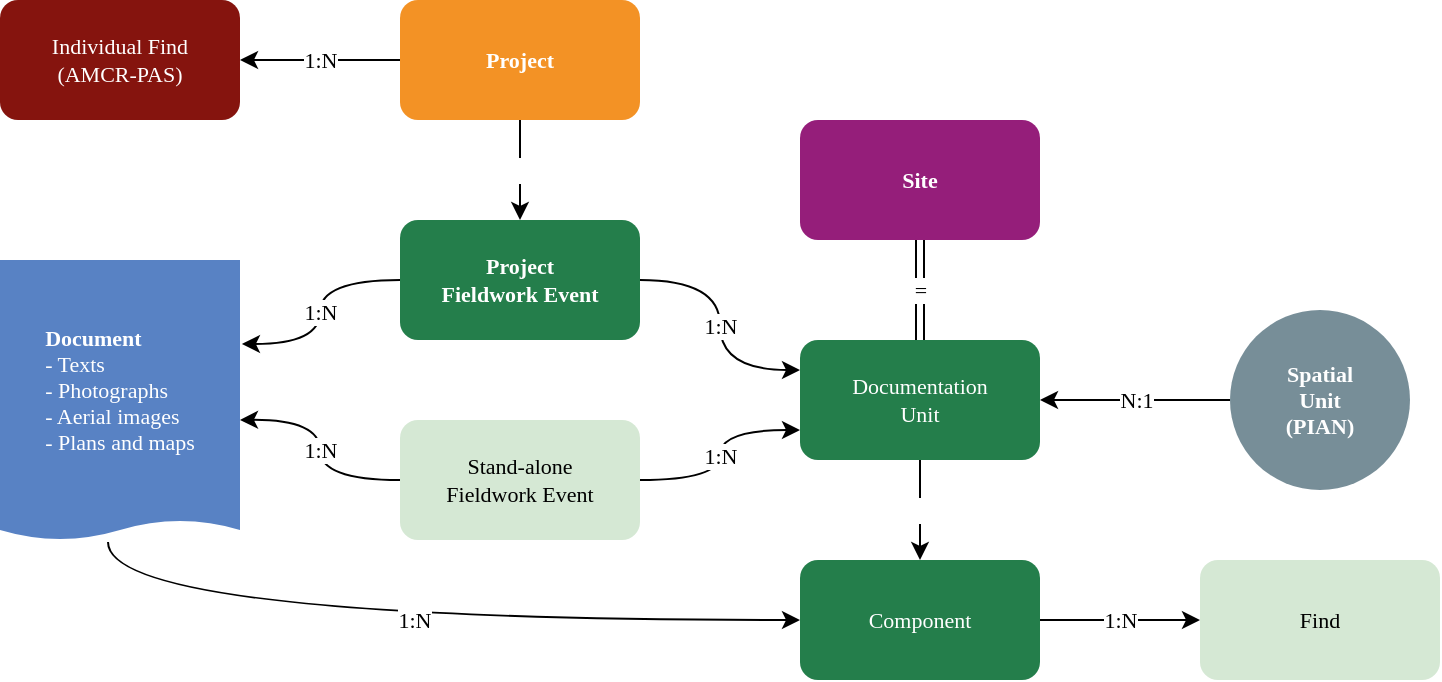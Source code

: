 <mxfile version="20.8.10" type="device"><diagram id="t6vrWUI78h-TwgUPBxFU" name="Page-1"><mxGraphModel dx="1434" dy="792" grid="1" gridSize="10" guides="1" tooltips="1" connect="1" arrows="1" fold="1" page="1" pageScale="1" pageWidth="1169" pageHeight="827" math="0" shadow="0"><root><mxCell id="0"/><mxCell id="1" parent="0"/><mxCell id="LLLoODNHiZqRox_9jjp0-50" value="1:N" style="edgeStyle=orthogonalEdgeStyle;curved=1;rounded=0;orthogonalLoop=1;jettySize=auto;html=1;fontFamily=Tahoma;fontSize=11;elbow=vertical;entryX=0;entryY=0.5;entryDx=0;entryDy=0;exitX=0.45;exitY=1.007;exitDx=0;exitDy=0;exitPerimeter=0;fontColor=#000000;" parent="1" source="LLLoODNHiZqRox_9jjp0-7" target="LLLoODNHiZqRox_9jjp0-22" edge="1"><mxGeometry relative="1" as="geometry"/></mxCell><mxCell id="LLLoODNHiZqRox_9jjp0-7" value="&lt;div style=&quot;font-size: 11px;&quot; align=&quot;left&quot;&gt;&lt;b style=&quot;font-size: 11px;&quot;&gt;Document&lt;/b&gt;&lt;br style=&quot;font-size: 11px;&quot;&gt;&lt;/div&gt;&lt;div style=&quot;font-size: 11px;&quot; align=&quot;left&quot;&gt;&lt;span style=&quot;font-weight: normal; font-size: 11px;&quot;&gt;- Texts&lt;br style=&quot;font-size: 11px;&quot;&gt;- Photographs&lt;br style=&quot;font-size: 11px;&quot;&gt;- Aerial images&lt;br style=&quot;font-size: 11px;&quot;&gt;- Plans and maps&lt;/span&gt;&lt;br style=&quot;font-size: 11px;&quot;&gt;&lt;/div&gt;" style="shape=document;whiteSpace=wrap;html=1;boundedLbl=1;fontStyle=1;fillColor=#5882C4;strokeColor=none;size=0.071;fontFamily=Tahoma;fontSize=11;fontColor=#FFFFFF;" parent="1" vertex="1"><mxGeometry x="40" y="190" width="120" height="140" as="geometry"/></mxCell><mxCell id="LLLoODNHiZqRox_9jjp0-12" value="1:N" style="edgeStyle=orthogonalEdgeStyle;curved=1;rounded=0;orthogonalLoop=1;jettySize=auto;html=1;exitX=0;exitY=0.5;exitDx=0;exitDy=0;entryX=1;entryY=0.571;entryDx=0;entryDy=0;entryPerimeter=0;fontFamily=Tahoma;fontSize=11;fontColor=#000000;" parent="1" source="LLLoODNHiZqRox_9jjp0-8" target="LLLoODNHiZqRox_9jjp0-7" edge="1"><mxGeometry relative="1" as="geometry"><mxPoint x="210" y="280" as="targetPoint"/></mxGeometry></mxCell><mxCell id="LLLoODNHiZqRox_9jjp0-14" value="&lt;div style=&quot;font-size: 11px;&quot;&gt;1:N&lt;/div&gt;" style="rounded=0;orthogonalLoop=1;jettySize=auto;html=1;entryX=0;entryY=0.75;entryDx=0;entryDy=0;elbow=vertical;exitX=1;exitY=0.5;exitDx=0;exitDy=0;edgeStyle=orthogonalEdgeStyle;curved=1;fontFamily=Tahoma;fontSize=11;fontColor=#000000;" parent="1" source="LLLoODNHiZqRox_9jjp0-8" target="LLLoODNHiZqRox_9jjp0-13" edge="1"><mxGeometry relative="1" as="geometry"/></mxCell><mxCell id="LLLoODNHiZqRox_9jjp0-8" value="Stand-alone&lt;br style=&quot;font-size: 11px;&quot;&gt;Fieldwork Event" style="rounded=1;whiteSpace=wrap;html=1;fontStyle=0;fillColor=#d5e8d4;strokeColor=none;fontFamily=Tahoma;fontSize=11;" parent="1" vertex="1"><mxGeometry x="240" y="270" width="120" height="60" as="geometry"/></mxCell><mxCell id="LLLoODNHiZqRox_9jjp0-21" value="N:1" style="edgeStyle=orthogonalEdgeStyle;curved=1;rounded=0;orthogonalLoop=1;jettySize=auto;html=1;entryX=1;entryY=0.5;entryDx=0;entryDy=0;exitX=0;exitY=0.5;exitDx=0;exitDy=0;fontFamily=Tahoma;fontSize=11;fontColor=#000000;" parent="1" source="LLLoODNHiZqRox_9jjp0-20" target="LLLoODNHiZqRox_9jjp0-13" edge="1"><mxGeometry relative="1" as="geometry"><mxPoint x="580" y="310" as="sourcePoint"/></mxGeometry></mxCell><mxCell id="LLLoODNHiZqRox_9jjp0-23" value="&lt;div style=&quot;font-size: 11px;&quot;&gt;1:N&lt;/div&gt;" style="edgeStyle=orthogonalEdgeStyle;curved=1;rounded=0;orthogonalLoop=1;jettySize=auto;html=1;fontFamily=Tahoma;fontSize=11;exitX=0.5;exitY=1;exitDx=0;exitDy=0;fontColor=#FFFFFF;" parent="1" source="LLLoODNHiZqRox_9jjp0-13" target="LLLoODNHiZqRox_9jjp0-22" edge="1"><mxGeometry relative="1" as="geometry"/></mxCell><mxCell id="LLLoODNHiZqRox_9jjp0-13" value="Documentation&lt;br style=&quot;font-size: 11px;&quot;&gt;&lt;div style=&quot;font-size: 11px;&quot;&gt;Unit&lt;/div&gt;" style="whiteSpace=wrap;html=1;fillColor=#247E4B;strokeColor=none;rounded=1;fontStyle=0;fontFamily=Tahoma;fontSize=11;fontColor=#FFFFFF;" parent="1" vertex="1"><mxGeometry x="440" y="230" width="120" height="60" as="geometry"/></mxCell><mxCell id="LLLoODNHiZqRox_9jjp0-20" value="Spatial&lt;br style=&quot;font-size: 11px;&quot;&gt;Unit&lt;br style=&quot;font-size: 11px;&quot;&gt;(PIAN)" style="ellipse;whiteSpace=wrap;html=1;fillColor=#778E98;strokeColor=none;rounded=0;fontStyle=1;fontFamily=Tahoma;fontSize=11;fontColor=#FFFFFF;" parent="1" vertex="1"><mxGeometry x="655" y="215" width="90" height="90" as="geometry"/></mxCell><mxCell id="LLLoODNHiZqRox_9jjp0-25" value="1:N" style="edgeStyle=orthogonalEdgeStyle;curved=1;rounded=0;orthogonalLoop=1;jettySize=auto;html=1;fontFamily=Tahoma;fontSize=11;fontColor=#000000;" parent="1" source="LLLoODNHiZqRox_9jjp0-22" target="LLLoODNHiZqRox_9jjp0-24" edge="1"><mxGeometry relative="1" as="geometry"/></mxCell><mxCell id="LLLoODNHiZqRox_9jjp0-22" value="Component" style="whiteSpace=wrap;html=1;fillColor=#247E4B;strokeColor=none;rounded=1;fontStyle=0;fontFamily=Tahoma;fontSize=11;fontColor=#FFFFFF;" parent="1" vertex="1"><mxGeometry x="440" y="340" width="120" height="60" as="geometry"/></mxCell><mxCell id="LLLoODNHiZqRox_9jjp0-24" value="Find" style="whiteSpace=wrap;html=1;fillColor=#d5e8d4;strokeColor=none;rounded=1;fontStyle=0;fontFamily=Tahoma;fontSize=11;" parent="1" vertex="1"><mxGeometry x="640" y="340" width="120" height="60" as="geometry"/></mxCell><mxCell id="LLLoODNHiZqRox_9jjp0-42" value="=" style="edgeStyle=orthogonalEdgeStyle;curved=1;rounded=0;orthogonalLoop=1;jettySize=auto;html=1;exitX=0.5;exitY=1;exitDx=0;exitDy=0;entryX=0.5;entryY=0;entryDx=0;entryDy=0;elbow=vertical;shape=link;fontFamily=Tahoma;fontSize=11;fontColor=#000000;" parent="1" source="LLLoODNHiZqRox_9jjp0-26" target="LLLoODNHiZqRox_9jjp0-13" edge="1"><mxGeometry relative="1" as="geometry"/></mxCell><mxCell id="LLLoODNHiZqRox_9jjp0-26" value="Site" style="rounded=1;whiteSpace=wrap;html=1;fontStyle=1;fillColor=#951E7A;strokeColor=none;fontFamily=Tahoma;fontSize=11;fontColor=#FFFFFF;" parent="1" vertex="1"><mxGeometry x="440" y="120" width="120" height="60" as="geometry"/></mxCell><mxCell id="LLLoODNHiZqRox_9jjp0-41" value="1:N" style="rounded=0;orthogonalLoop=1;jettySize=auto;html=1;exitX=1;exitY=0.5;exitDx=0;exitDy=0;entryX=0;entryY=0.25;entryDx=0;entryDy=0;edgeStyle=orthogonalEdgeStyle;elbow=vertical;curved=1;fontFamily=Tahoma;fontSize=11;fontColor=#000000;" parent="1" source="LLLoODNHiZqRox_9jjp0-40" target="LLLoODNHiZqRox_9jjp0-13" edge="1"><mxGeometry relative="1" as="geometry"/></mxCell><mxCell id="LLLoODNHiZqRox_9jjp0-47" value="1:N" style="rounded=0;orthogonalLoop=1;jettySize=auto;html=1;exitX=0;exitY=0.5;exitDx=0;exitDy=0;elbow=vertical;edgeStyle=orthogonalEdgeStyle;entryX=1.008;entryY=0.3;entryDx=0;entryDy=0;entryPerimeter=0;curved=1;fontFamily=Tahoma;fontSize=11;fontColor=#000000;" parent="1" source="LLLoODNHiZqRox_9jjp0-40" target="LLLoODNHiZqRox_9jjp0-7" edge="1"><mxGeometry relative="1" as="geometry"/></mxCell><mxCell id="LLLoODNHiZqRox_9jjp0-40" value="Project &lt;br style=&quot;font-size: 11px;&quot;&gt;Fieldwork Event" style="rounded=1;whiteSpace=wrap;html=1;fontStyle=1;fillColor=#247E4B;strokeColor=none;fontFamily=Tahoma;fontSize=11;fontColor=#FFFFFF;" parent="1" vertex="1"><mxGeometry x="240" y="170" width="120" height="60" as="geometry"/></mxCell><mxCell id="LLLoODNHiZqRox_9jjp0-43" value="1:N" style="edgeStyle=orthogonalEdgeStyle;curved=1;rounded=0;orthogonalLoop=1;jettySize=auto;html=1;fontFamily=Tahoma;fontSize=11;fontColor=#000000;" parent="1" source="LLLoODNHiZqRox_9jjp0-44" target="LLLoODNHiZqRox_9jjp0-45" edge="1"><mxGeometry relative="1" as="geometry"/></mxCell><mxCell id="LLLoODNHiZqRox_9jjp0-46" value="1:N" style="edgeStyle=orthogonalEdgeStyle;curved=1;rounded=0;orthogonalLoop=1;jettySize=auto;html=1;exitX=0.5;exitY=1;exitDx=0;exitDy=0;entryX=0.5;entryY=0;entryDx=0;entryDy=0;elbow=vertical;fontFamily=Tahoma;fontSize=11;fontColor=#FFFFFF;" parent="1" source="LLLoODNHiZqRox_9jjp0-44" target="LLLoODNHiZqRox_9jjp0-40" edge="1"><mxGeometry relative="1" as="geometry"/></mxCell><mxCell id="LLLoODNHiZqRox_9jjp0-44" value="Project" style="rounded=1;whiteSpace=wrap;html=1;fontStyle=1;fillColor=#F39225;strokeColor=none;fontFamily=Tahoma;fontSize=11;fontColor=#FFFFFF;" parent="1" vertex="1"><mxGeometry x="240" y="60" width="120" height="60" as="geometry"/></mxCell><mxCell id="LLLoODNHiZqRox_9jjp0-45" value="Individual Find&lt;br style=&quot;font-size: 11px;&quot;&gt;(AMCR-PAS)" style="whiteSpace=wrap;html=1;fillColor=#85140E;strokeColor=none;rounded=1;fontStyle=0;fontFamily=Tahoma;fontSize=11;fontColor=#FFFFFF;" parent="1" vertex="1"><mxGeometry x="40" y="60" width="120" height="60" as="geometry"/></mxCell></root></mxGraphModel></diagram></mxfile>